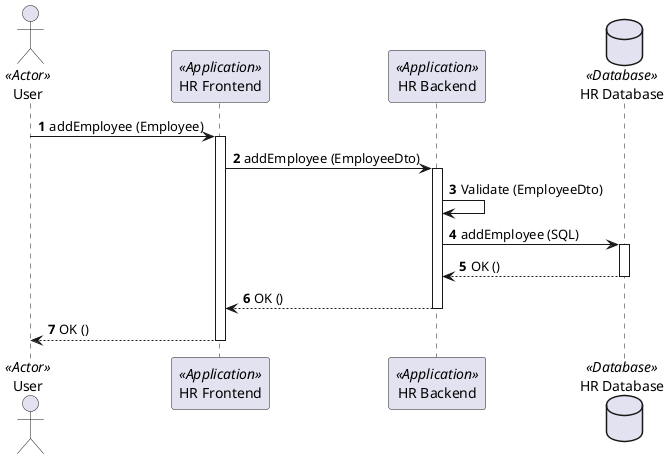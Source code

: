 @startuml
'Generated by Modeler - do not change.
autonumber

actor "User" as user <<Actor>> 

participant "HR Frontend" as hr_frontend <<Application>> 

participant "HR Backend" as hr_backend <<Application>> 

database "HR Database" as hr_database <<Database>> 

user -> hr_frontend : addEmployee (Employee)
activate hr_frontend

hr_frontend -> hr_backend : addEmployee (EmployeeDto)
activate hr_backend

hr_backend -> hr_backend : Validate (EmployeeDto)
hr_backend -> hr_database : addEmployee (SQL)
activate hr_database

hr_database --> hr_backend : OK ()
deactivate hr_database

hr_backend --> hr_frontend : OK ()
deactivate hr_backend

hr_frontend --> user : OK ()
deactivate hr_frontend


@enduml

